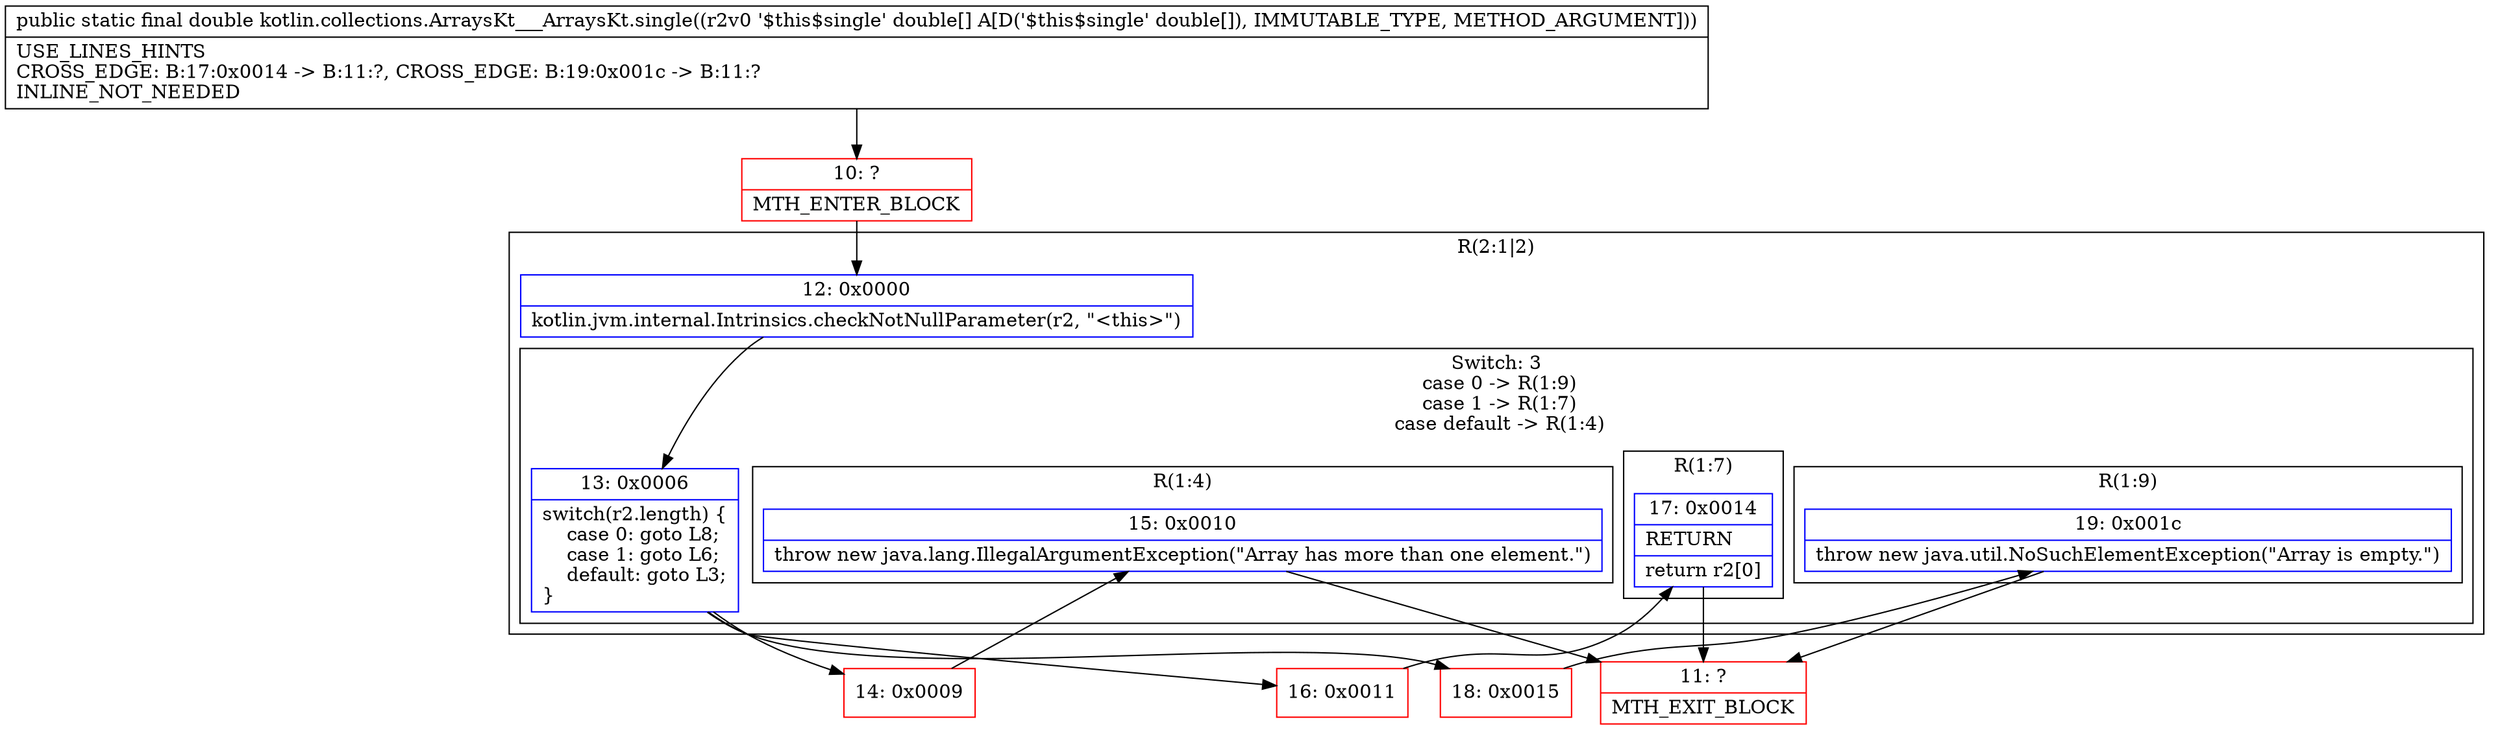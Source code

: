 digraph "CFG forkotlin.collections.ArraysKt___ArraysKt.single([D)D" {
subgraph cluster_Region_1816038308 {
label = "R(2:1|2)";
node [shape=record,color=blue];
Node_12 [shape=record,label="{12\:\ 0x0000|kotlin.jvm.internal.Intrinsics.checkNotNullParameter(r2, \"\<this\>\")\l}"];
subgraph cluster_SwitchRegion_1887930011 {
label = "Switch: 3
 case 0 -> R(1:9)
 case 1 -> R(1:7)
 case default -> R(1:4)";
node [shape=record,color=blue];
Node_13 [shape=record,label="{13\:\ 0x0006|switch(r2.length) \{\l    case 0: goto L8;\l    case 1: goto L6;\l    default: goto L3;\l\}\l}"];
subgraph cluster_Region_186422582 {
label = "R(1:9)";
node [shape=record,color=blue];
Node_19 [shape=record,label="{19\:\ 0x001c|throw new java.util.NoSuchElementException(\"Array is empty.\")\l}"];
}
subgraph cluster_Region_879657241 {
label = "R(1:7)";
node [shape=record,color=blue];
Node_17 [shape=record,label="{17\:\ 0x0014|RETURN\l|return r2[0]\l}"];
}
subgraph cluster_Region_739594139 {
label = "R(1:4)";
node [shape=record,color=blue];
Node_15 [shape=record,label="{15\:\ 0x0010|throw new java.lang.IllegalArgumentException(\"Array has more than one element.\")\l}"];
}
}
}
Node_10 [shape=record,color=red,label="{10\:\ ?|MTH_ENTER_BLOCK\l}"];
Node_14 [shape=record,color=red,label="{14\:\ 0x0009}"];
Node_11 [shape=record,color=red,label="{11\:\ ?|MTH_EXIT_BLOCK\l}"];
Node_16 [shape=record,color=red,label="{16\:\ 0x0011}"];
Node_18 [shape=record,color=red,label="{18\:\ 0x0015}"];
MethodNode[shape=record,label="{public static final double kotlin.collections.ArraysKt___ArraysKt.single((r2v0 '$this$single' double[] A[D('$this$single' double[]), IMMUTABLE_TYPE, METHOD_ARGUMENT]))  | USE_LINES_HINTS\lCROSS_EDGE: B:17:0x0014 \-\> B:11:?, CROSS_EDGE: B:19:0x001c \-\> B:11:?\lINLINE_NOT_NEEDED\l}"];
MethodNode -> Node_10;Node_12 -> Node_13;
Node_13 -> Node_14;
Node_13 -> Node_16;
Node_13 -> Node_18;
Node_19 -> Node_11;
Node_17 -> Node_11;
Node_15 -> Node_11;
Node_10 -> Node_12;
Node_14 -> Node_15;
Node_16 -> Node_17;
Node_18 -> Node_19;
}


